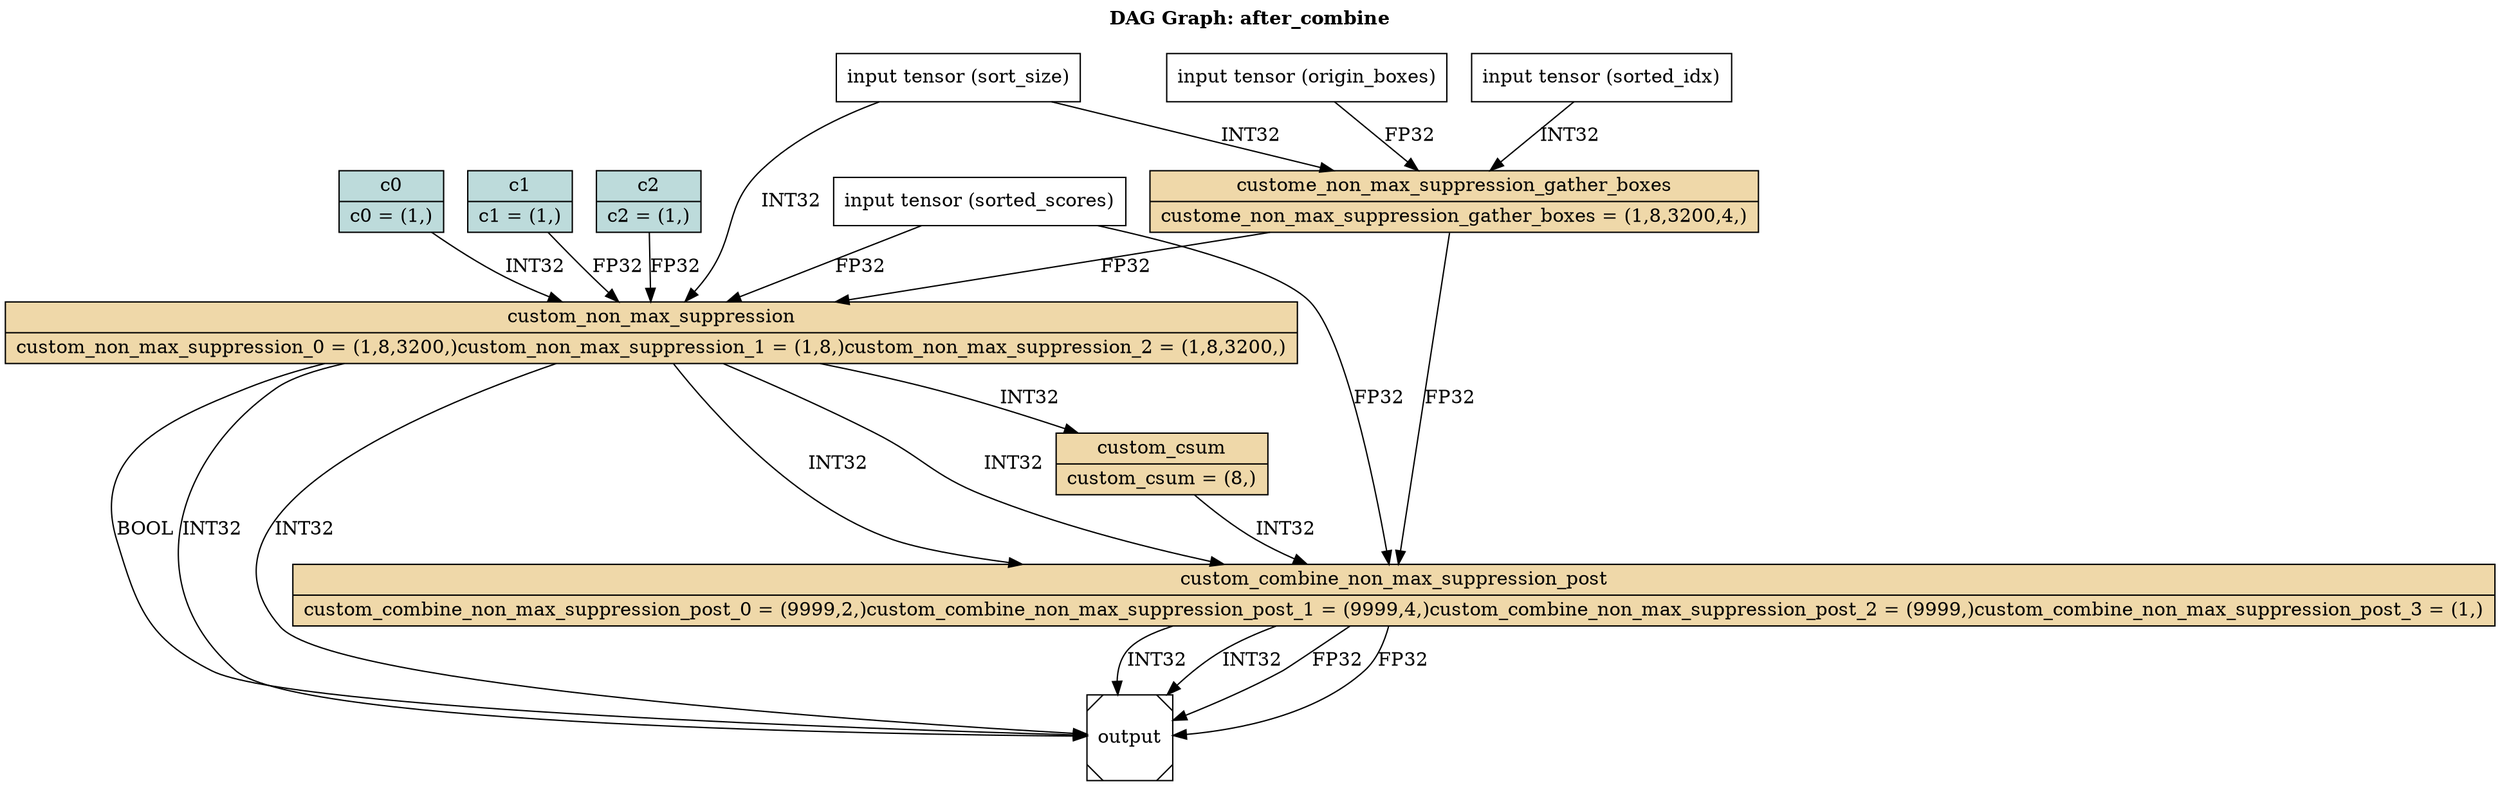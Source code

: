 digraph G {
labelloc="t";
label=<<b>DAG Graph: after_combine</b><br/><br/>>;
tensor_0x31e0c70 [label="{c0|{c0 = (1,)}}", style="solid,filled", fontcolor="#000000", color="#000000", shape="record", fillcolor="#bddbdb" ];
tensor_0x21b0eb0 [label="{c1|{c1 = (1,)}}", style="solid,filled", fontcolor="#000000", color="#000000", shape="record", fillcolor="#bddbdb" ];
tensor_0x31d5660 [label="{c2|{c2 = (1,)}}", style="solid,filled", fontcolor="#000000", color="#000000", shape="record", fillcolor="#bddbdb" ];
tensor_0x31d9f90 [label="input tensor (origin_boxes)", shape="box", fillcolor="#ffffff" ];
tensor_0x31d8240 [label="input tensor (sorted_idx)", shape="box", fillcolor="#ffffff" ];
tensor_0x30db5c0 [label="input tensor (sort_size)", shape="box", fillcolor="#ffffff" ];
tensor_0x31d8ba0 [label="input tensor (sorted_scores)", shape="box", fillcolor="#ffffff" ];
node_0x31d9b30 [label="{custome_non_max_suppression_gather_boxes|{custome_non_max_suppression_gather_boxes = (1,8,3200,4,)}}", style="solid,filled", fontcolor="#000000", color="#000000", shape="record", fillcolor="#efd8a9" ];
node_0x21e7dc0 [label="{custom_non_max_suppression|{custom_non_max_suppression_0 = (1,8,3200,)custom_non_max_suppression_1 = (1,8,)custom_non_max_suppression_2 = (1,8,3200,)}}", style="solid,filled", fontcolor="#000000", color="#000000", shape="record", fillcolor="#efd8a9" ];
node_0x31de260 [label="{custom_csum|{custom_csum = (8,)}}", style="solid,filled", fontcolor="#000000", color="#000000", shape="record", fillcolor="#efd8a9" ];
node_0x2eeadf0 [label="{custom_combine_non_max_suppression_post|{custom_combine_non_max_suppression_post_0 = (9999,2,)custom_combine_non_max_suppression_post_1 = (9999,4,)custom_combine_non_max_suppression_post_2 = (9999,)custom_combine_non_max_suppression_post_3 = (1,)}}", style="solid,filled", fontcolor="#000000", color="#000000", shape="record", fillcolor="#efd8a9" ];
node_output [label="output", shape="Msquare" ];
tensor_0x31d9f90 -> node_0x31d9b30 [label="FP32", color="#000000"]
tensor_0x31d8240 -> node_0x31d9b30 [label="INT32", color="#000000"]
tensor_0x30db5c0 -> node_0x31d9b30 [label="INT32", color="#000000"]
node_0x31d9b30 -> node_0x21e7dc0 [label="FP32", color="#000000"]
tensor_0x31d8ba0 -> node_0x21e7dc0 [label="FP32", color="#000000"]
tensor_0x31e0c70 -> node_0x21e7dc0 [label="INT32", color="#000000"]
tensor_0x21b0eb0 -> node_0x21e7dc0 [label="FP32", color="#000000"]
tensor_0x31d5660 -> node_0x21e7dc0 [label="FP32", color="#000000"]
tensor_0x30db5c0 -> node_0x21e7dc0 [label="INT32", color="#000000"]
node_0x21e7dc0 -> node_output [label="INT32", color="#000000"]
node_0x21e7dc0 -> node_output [label="INT32", color="#000000"]
node_0x21e7dc0 -> node_output [label="BOOL", color="#000000"]
node_0x21e7dc0 -> node_0x31de260 [label="INT32", color="#000000"]
node_0x31d9b30 -> node_0x2eeadf0 [label="FP32", color="#000000"]
tensor_0x31d8ba0 -> node_0x2eeadf0 [label="FP32", color="#000000"]
node_0x21e7dc0 -> node_0x2eeadf0 [label="INT32", color="#000000"]
node_0x21e7dc0 -> node_0x2eeadf0 [label="INT32", color="#000000"]
node_0x31de260 -> node_0x2eeadf0 [label="INT32", color="#000000"]
node_0x2eeadf0 -> node_output [label="INT32", color="#000000"]
node_0x2eeadf0 -> node_output [label="FP32", color="#000000"]
node_0x2eeadf0 -> node_output [label="FP32", color="#000000"]
node_0x2eeadf0 -> node_output [label="INT32", color="#000000"]
}
